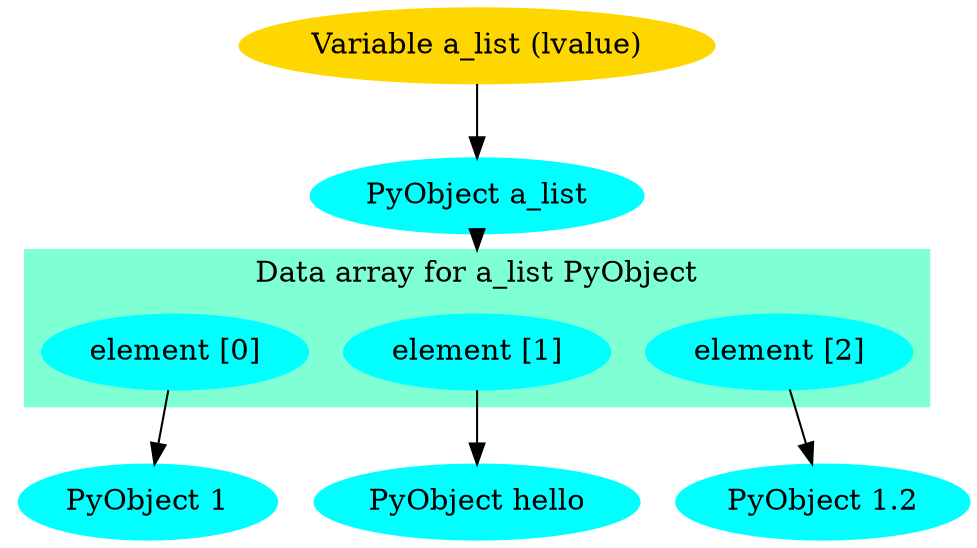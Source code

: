 strict digraph a_list {
        graph [compound=true];
        
        node [style = filled, color=cyan];

        a_list [label="Variable a_list (lvalue)", color=gold];
        aobj [label="PyObject a_list"];
        one [label="PyObject 1"];
        hello [label="PyObject hello"];
        oneptwo [label="PyObject 1.2"];

        a_list -> aobj;



        subgraph cluster_adata {
                label = "Data array for a_list PyObject";
                color = aquamarine;
                style = filled;
                
                adata_0 [label="element [0]"];
                adata_1 [label="element [1]"];
                adata_2 [label="element [2]"];
        }

        adata_0 -> one;
        adata_1 -> hello;
        adata_2 -> oneptwo;
        

        aobj -> adata_1 [lhead=cluster_adata];
        
}
